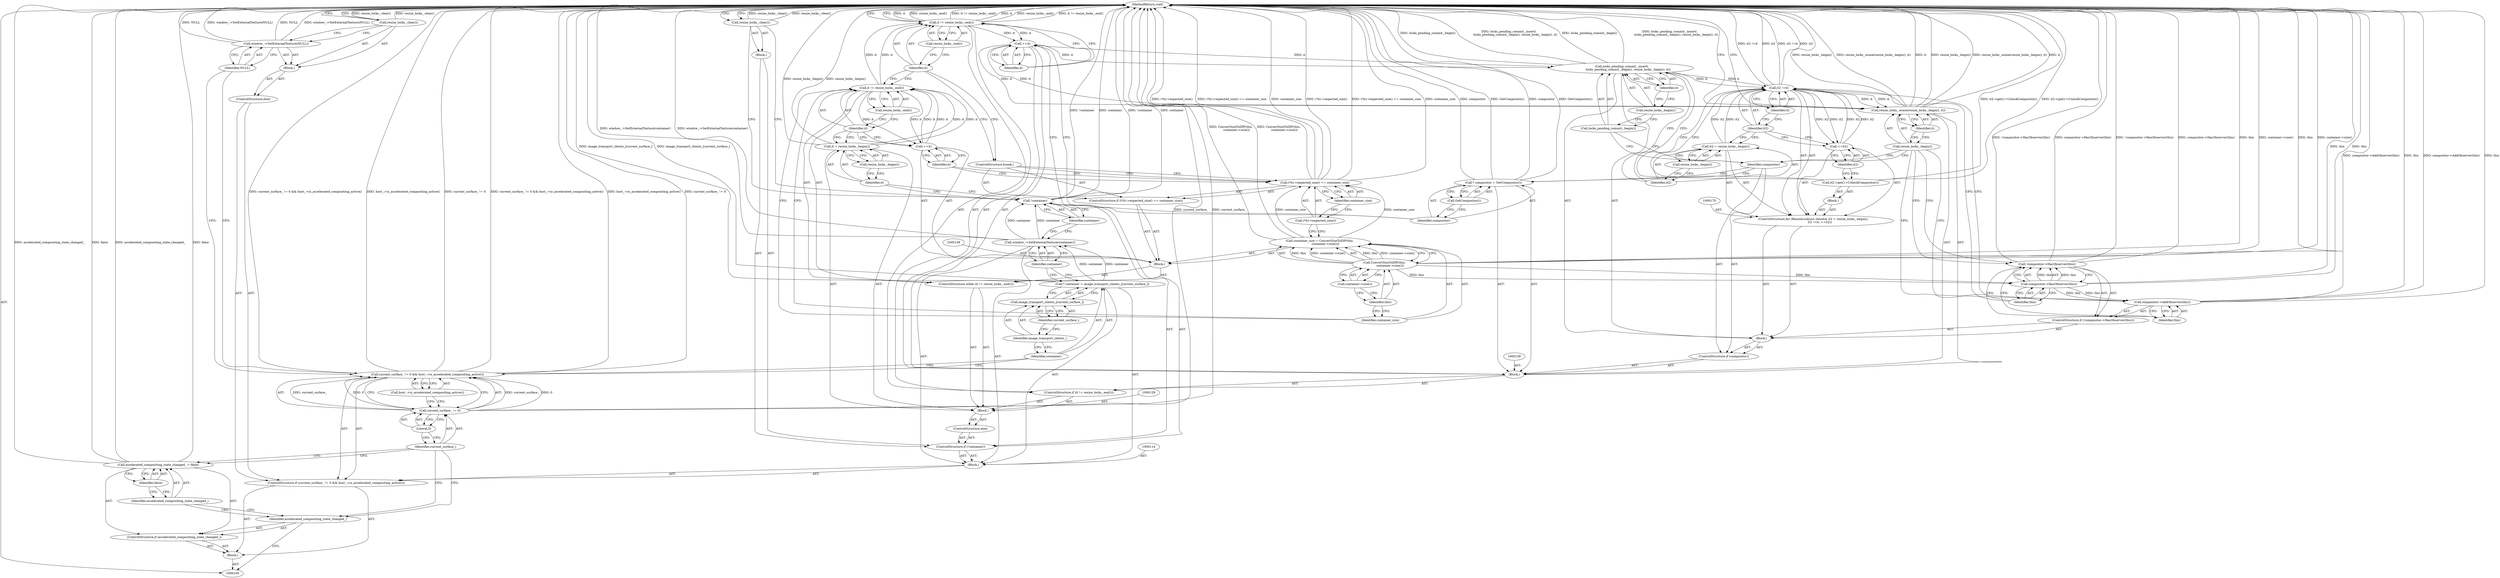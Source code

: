 digraph "0_Chrome_18d67244984a574ba2dd8779faabc0e3e34f4b76_34" {
"1000195" [label="(MethodReturn,void)"];
"1000101" [label="(Block,)"];
"1000126" [label="(Call,resize_locks_.clear())"];
"1000127" [label="(ControlStructure,else)"];
"1000130" [label="(Call,it = resize_locks_.begin())"];
"1000131" [label="(Identifier,it)"];
"1000132" [label="(Call,resize_locks_.begin())"];
"1000128" [label="(Block,)"];
"1000134" [label="(Call,it != resize_locks_.end())"];
"1000135" [label="(Identifier,it)"];
"1000136" [label="(Call,resize_locks_.end())"];
"1000133" [label="(ControlStructure,while (it != resize_locks_.end()))"];
"1000139" [label="(Call,container_size = ConvertSizeToDIP(this,\n            container->size()))"];
"1000140" [label="(Identifier,container_size)"];
"1000141" [label="(Call,ConvertSizeToDIP(this,\n            container->size()))"];
"1000142" [label="(Identifier,this)"];
"1000137" [label="(Block,)"];
"1000143" [label="(Call,container->size())"];
"1000145" [label="(Call,(*it)->expected_size() == container_size)"];
"1000146" [label="(Call,(*it)->expected_size())"];
"1000147" [label="(Identifier,container_size)"];
"1000144" [label="(ControlStructure,if ((*it)->expected_size() == container_size))"];
"1000148" [label="(ControlStructure,break;)"];
"1000150" [label="(Identifier,it)"];
"1000149" [label="(Call,++it)"];
"1000102" [label="(ControlStructure,if (accelerated_compositing_state_changed_))"];
"1000103" [label="(Identifier,accelerated_compositing_state_changed_)"];
"1000152" [label="(Call,it != resize_locks_.end())"];
"1000153" [label="(Identifier,it)"];
"1000154" [label="(Call,resize_locks_.end())"];
"1000151" [label="(ControlStructure,if (it != resize_locks_.end()))"];
"1000157" [label="(Identifier,it)"];
"1000156" [label="(Call,++it)"];
"1000159" [label="(Call,* compositor = GetCompositor())"];
"1000160" [label="(Identifier,compositor)"];
"1000161" [label="(Call,GetCompositor())"];
"1000155" [label="(Block,)"];
"1000163" [label="(Identifier,compositor)"];
"1000164" [label="(Block,)"];
"1000162" [label="(ControlStructure,if (compositor))"];
"1000165" [label="(Call,locks_pending_commit_.insert(\n              locks_pending_commit_.begin(), resize_locks_.begin(), it))"];
"1000166" [label="(Call,locks_pending_commit_.begin())"];
"1000167" [label="(Call,resize_locks_.begin())"];
"1000168" [label="(Identifier,it)"];
"1000169" [label="(ControlStructure,for (ResizeLockList::iterator it2 = resize_locks_.begin();\n              it2 !=it; ++it2))"];
"1000171" [label="(Call,it2 = resize_locks_.begin())"];
"1000172" [label="(Identifier,it2)"];
"1000173" [label="(Call,resize_locks_.begin())"];
"1000174" [label="(Call,it2 !=it)"];
"1000175" [label="(Identifier,it2)"];
"1000176" [label="(Identifier,it)"];
"1000177" [label="(Call,++it2)"];
"1000178" [label="(Identifier,it2)"];
"1000179" [label="(Block,)"];
"1000180" [label="(Call,it2->get()->UnlockCompositor())"];
"1000104" [label="(Call,accelerated_compositing_state_changed_ = false)"];
"1000105" [label="(Identifier,accelerated_compositing_state_changed_)"];
"1000106" [label="(Identifier,false)"];
"1000181" [label="(ControlStructure,if (!compositor->HasObserver(this)))"];
"1000182" [label="(Call,!compositor->HasObserver(this))"];
"1000183" [label="(Call,compositor->HasObserver(this))"];
"1000184" [label="(Identifier,this)"];
"1000185" [label="(Call,compositor->AddObserver(this))"];
"1000186" [label="(Identifier,this)"];
"1000188" [label="(Call,resize_locks_.begin())"];
"1000189" [label="(Identifier,it)"];
"1000187" [label="(Call,resize_locks_.erase(resize_locks_.begin(), it))"];
"1000191" [label="(Block,)"];
"1000190" [label="(ControlStructure,else)"];
"1000193" [label="(Identifier,NULL)"];
"1000192" [label="(Call,window_->SetExternalTexture(NULL))"];
"1000194" [label="(Call,resize_locks_.clear())"];
"1000111" [label="(Literal,0)"];
"1000107" [label="(ControlStructure,if (current_surface_ != 0 && host_->is_accelerated_compositing_active()))"];
"1000112" [label="(Call,host_->is_accelerated_compositing_active())"];
"1000108" [label="(Call,current_surface_ != 0 && host_->is_accelerated_compositing_active())"];
"1000109" [label="(Call,current_surface_ != 0)"];
"1000110" [label="(Identifier,current_surface_)"];
"1000115" [label="(Call,* container = image_transport_clients_[current_surface_])"];
"1000116" [label="(Identifier,container)"];
"1000117" [label="(Call,image_transport_clients_[current_surface_])"];
"1000118" [label="(Identifier,image_transport_clients_)"];
"1000113" [label="(Block,)"];
"1000119" [label="(Identifier,current_surface_)"];
"1000121" [label="(Identifier,container)"];
"1000120" [label="(Call,window_->SetExternalTexture(container))"];
"1000124" [label="(Identifier,container)"];
"1000125" [label="(Block,)"];
"1000122" [label="(ControlStructure,if (!container))"];
"1000123" [label="(Call,!container)"];
"1000195" -> "1000100"  [label="AST: "];
"1000195" -> "1000126"  [label="CFG: "];
"1000195" -> "1000187"  [label="CFG: "];
"1000195" -> "1000152"  [label="CFG: "];
"1000195" -> "1000194"  [label="CFG: "];
"1000194" -> "1000195"  [label="DDG: resize_locks_.clear()"];
"1000108" -> "1000195"  [label="DDG: current_surface_ != 0 && host_->is_accelerated_compositing_active()"];
"1000108" -> "1000195"  [label="DDG: host_->is_accelerated_compositing_active()"];
"1000108" -> "1000195"  [label="DDG: current_surface_ != 0"];
"1000185" -> "1000195"  [label="DDG: compositor->AddObserver(this)"];
"1000185" -> "1000195"  [label="DDG: this"];
"1000104" -> "1000195"  [label="DDG: accelerated_compositing_state_changed_"];
"1000104" -> "1000195"  [label="DDG: false"];
"1000152" -> "1000195"  [label="DDG: it"];
"1000152" -> "1000195"  [label="DDG: resize_locks_.end()"];
"1000152" -> "1000195"  [label="DDG: it != resize_locks_.end()"];
"1000145" -> "1000195"  [label="DDG: (*it)->expected_size()"];
"1000145" -> "1000195"  [label="DDG: (*it)->expected_size() == container_size"];
"1000145" -> "1000195"  [label="DDG: container_size"];
"1000182" -> "1000195"  [label="DDG: !compositor->HasObserver(this)"];
"1000182" -> "1000195"  [label="DDG: compositor->HasObserver(this)"];
"1000187" -> "1000195"  [label="DDG: resize_locks_.begin()"];
"1000187" -> "1000195"  [label="DDG: resize_locks_.erase(resize_locks_.begin(), it)"];
"1000187" -> "1000195"  [label="DDG: it"];
"1000115" -> "1000195"  [label="DDG: image_transport_clients_[current_surface_]"];
"1000126" -> "1000195"  [label="DDG: resize_locks_.clear()"];
"1000141" -> "1000195"  [label="DDG: this"];
"1000141" -> "1000195"  [label="DDG: container->size()"];
"1000159" -> "1000195"  [label="DDG: compositor"];
"1000159" -> "1000195"  [label="DDG: GetCompositor()"];
"1000123" -> "1000195"  [label="DDG: !container"];
"1000123" -> "1000195"  [label="DDG: container"];
"1000130" -> "1000195"  [label="DDG: resize_locks_.begin()"];
"1000139" -> "1000195"  [label="DDG: ConvertSizeToDIP(this,\n            container->size())"];
"1000165" -> "1000195"  [label="DDG: locks_pending_commit_.begin()"];
"1000165" -> "1000195"  [label="DDG: locks_pending_commit_.insert(\n              locks_pending_commit_.begin(), resize_locks_.begin(), it)"];
"1000183" -> "1000195"  [label="DDG: this"];
"1000180" -> "1000195"  [label="DDG: it2->get()->UnlockCompositor()"];
"1000192" -> "1000195"  [label="DDG: NULL"];
"1000192" -> "1000195"  [label="DDG: window_->SetExternalTexture(NULL)"];
"1000109" -> "1000195"  [label="DDG: current_surface_"];
"1000120" -> "1000195"  [label="DDG: window_->SetExternalTexture(container)"];
"1000174" -> "1000195"  [label="DDG: it2 !=it"];
"1000174" -> "1000195"  [label="DDG: it2"];
"1000101" -> "1000100"  [label="AST: "];
"1000102" -> "1000101"  [label="AST: "];
"1000107" -> "1000101"  [label="AST: "];
"1000126" -> "1000125"  [label="AST: "];
"1000126" -> "1000123"  [label="CFG: "];
"1000195" -> "1000126"  [label="CFG: "];
"1000126" -> "1000195"  [label="DDG: resize_locks_.clear()"];
"1000127" -> "1000122"  [label="AST: "];
"1000128" -> "1000127"  [label="AST: "];
"1000130" -> "1000128"  [label="AST: "];
"1000130" -> "1000132"  [label="CFG: "];
"1000131" -> "1000130"  [label="AST: "];
"1000132" -> "1000130"  [label="AST: "];
"1000135" -> "1000130"  [label="CFG: "];
"1000130" -> "1000195"  [label="DDG: resize_locks_.begin()"];
"1000130" -> "1000134"  [label="DDG: it"];
"1000131" -> "1000130"  [label="AST: "];
"1000131" -> "1000123"  [label="CFG: "];
"1000132" -> "1000131"  [label="CFG: "];
"1000132" -> "1000130"  [label="AST: "];
"1000132" -> "1000131"  [label="CFG: "];
"1000130" -> "1000132"  [label="CFG: "];
"1000128" -> "1000127"  [label="AST: "];
"1000129" -> "1000128"  [label="AST: "];
"1000130" -> "1000128"  [label="AST: "];
"1000133" -> "1000128"  [label="AST: "];
"1000151" -> "1000128"  [label="AST: "];
"1000134" -> "1000133"  [label="AST: "];
"1000134" -> "1000136"  [label="CFG: "];
"1000135" -> "1000134"  [label="AST: "];
"1000136" -> "1000134"  [label="AST: "];
"1000140" -> "1000134"  [label="CFG: "];
"1000153" -> "1000134"  [label="CFG: "];
"1000149" -> "1000134"  [label="DDG: it"];
"1000130" -> "1000134"  [label="DDG: it"];
"1000134" -> "1000149"  [label="DDG: it"];
"1000134" -> "1000152"  [label="DDG: it"];
"1000135" -> "1000134"  [label="AST: "];
"1000135" -> "1000149"  [label="CFG: "];
"1000135" -> "1000130"  [label="CFG: "];
"1000136" -> "1000135"  [label="CFG: "];
"1000136" -> "1000134"  [label="AST: "];
"1000136" -> "1000135"  [label="CFG: "];
"1000134" -> "1000136"  [label="CFG: "];
"1000133" -> "1000128"  [label="AST: "];
"1000134" -> "1000133"  [label="AST: "];
"1000137" -> "1000133"  [label="AST: "];
"1000139" -> "1000137"  [label="AST: "];
"1000139" -> "1000141"  [label="CFG: "];
"1000140" -> "1000139"  [label="AST: "];
"1000141" -> "1000139"  [label="AST: "];
"1000146" -> "1000139"  [label="CFG: "];
"1000139" -> "1000195"  [label="DDG: ConvertSizeToDIP(this,\n            container->size())"];
"1000141" -> "1000139"  [label="DDG: this"];
"1000141" -> "1000139"  [label="DDG: container->size()"];
"1000139" -> "1000145"  [label="DDG: container_size"];
"1000140" -> "1000139"  [label="AST: "];
"1000140" -> "1000134"  [label="CFG: "];
"1000142" -> "1000140"  [label="CFG: "];
"1000141" -> "1000139"  [label="AST: "];
"1000141" -> "1000143"  [label="CFG: "];
"1000142" -> "1000141"  [label="AST: "];
"1000143" -> "1000141"  [label="AST: "];
"1000139" -> "1000141"  [label="CFG: "];
"1000141" -> "1000195"  [label="DDG: this"];
"1000141" -> "1000195"  [label="DDG: container->size()"];
"1000141" -> "1000139"  [label="DDG: this"];
"1000141" -> "1000139"  [label="DDG: container->size()"];
"1000141" -> "1000183"  [label="DDG: this"];
"1000142" -> "1000141"  [label="AST: "];
"1000142" -> "1000140"  [label="CFG: "];
"1000143" -> "1000142"  [label="CFG: "];
"1000137" -> "1000133"  [label="AST: "];
"1000138" -> "1000137"  [label="AST: "];
"1000139" -> "1000137"  [label="AST: "];
"1000144" -> "1000137"  [label="AST: "];
"1000149" -> "1000137"  [label="AST: "];
"1000143" -> "1000141"  [label="AST: "];
"1000143" -> "1000142"  [label="CFG: "];
"1000141" -> "1000143"  [label="CFG: "];
"1000145" -> "1000144"  [label="AST: "];
"1000145" -> "1000147"  [label="CFG: "];
"1000146" -> "1000145"  [label="AST: "];
"1000147" -> "1000145"  [label="AST: "];
"1000148" -> "1000145"  [label="CFG: "];
"1000150" -> "1000145"  [label="CFG: "];
"1000145" -> "1000195"  [label="DDG: (*it)->expected_size()"];
"1000145" -> "1000195"  [label="DDG: (*it)->expected_size() == container_size"];
"1000145" -> "1000195"  [label="DDG: container_size"];
"1000139" -> "1000145"  [label="DDG: container_size"];
"1000146" -> "1000145"  [label="AST: "];
"1000146" -> "1000139"  [label="CFG: "];
"1000147" -> "1000146"  [label="CFG: "];
"1000147" -> "1000145"  [label="AST: "];
"1000147" -> "1000146"  [label="CFG: "];
"1000145" -> "1000147"  [label="CFG: "];
"1000144" -> "1000137"  [label="AST: "];
"1000145" -> "1000144"  [label="AST: "];
"1000148" -> "1000144"  [label="AST: "];
"1000148" -> "1000144"  [label="AST: "];
"1000148" -> "1000145"  [label="CFG: "];
"1000153" -> "1000148"  [label="CFG: "];
"1000150" -> "1000149"  [label="AST: "];
"1000150" -> "1000145"  [label="CFG: "];
"1000149" -> "1000150"  [label="CFG: "];
"1000149" -> "1000137"  [label="AST: "];
"1000149" -> "1000150"  [label="CFG: "];
"1000150" -> "1000149"  [label="AST: "];
"1000135" -> "1000149"  [label="CFG: "];
"1000149" -> "1000134"  [label="DDG: it"];
"1000134" -> "1000149"  [label="DDG: it"];
"1000102" -> "1000101"  [label="AST: "];
"1000103" -> "1000102"  [label="AST: "];
"1000104" -> "1000102"  [label="AST: "];
"1000103" -> "1000102"  [label="AST: "];
"1000103" -> "1000100"  [label="CFG: "];
"1000105" -> "1000103"  [label="CFG: "];
"1000110" -> "1000103"  [label="CFG: "];
"1000152" -> "1000151"  [label="AST: "];
"1000152" -> "1000154"  [label="CFG: "];
"1000153" -> "1000152"  [label="AST: "];
"1000154" -> "1000152"  [label="AST: "];
"1000157" -> "1000152"  [label="CFG: "];
"1000195" -> "1000152"  [label="CFG: "];
"1000152" -> "1000195"  [label="DDG: it"];
"1000152" -> "1000195"  [label="DDG: resize_locks_.end()"];
"1000152" -> "1000195"  [label="DDG: it != resize_locks_.end()"];
"1000134" -> "1000152"  [label="DDG: it"];
"1000152" -> "1000156"  [label="DDG: it"];
"1000153" -> "1000152"  [label="AST: "];
"1000153" -> "1000134"  [label="CFG: "];
"1000153" -> "1000148"  [label="CFG: "];
"1000154" -> "1000153"  [label="CFG: "];
"1000154" -> "1000152"  [label="AST: "];
"1000154" -> "1000153"  [label="CFG: "];
"1000152" -> "1000154"  [label="CFG: "];
"1000151" -> "1000128"  [label="AST: "];
"1000152" -> "1000151"  [label="AST: "];
"1000155" -> "1000151"  [label="AST: "];
"1000157" -> "1000156"  [label="AST: "];
"1000157" -> "1000152"  [label="CFG: "];
"1000156" -> "1000157"  [label="CFG: "];
"1000156" -> "1000155"  [label="AST: "];
"1000156" -> "1000157"  [label="CFG: "];
"1000157" -> "1000156"  [label="AST: "];
"1000160" -> "1000156"  [label="CFG: "];
"1000152" -> "1000156"  [label="DDG: it"];
"1000156" -> "1000165"  [label="DDG: it"];
"1000156" -> "1000187"  [label="DDG: it"];
"1000159" -> "1000155"  [label="AST: "];
"1000159" -> "1000161"  [label="CFG: "];
"1000160" -> "1000159"  [label="AST: "];
"1000161" -> "1000159"  [label="AST: "];
"1000163" -> "1000159"  [label="CFG: "];
"1000159" -> "1000195"  [label="DDG: compositor"];
"1000159" -> "1000195"  [label="DDG: GetCompositor()"];
"1000160" -> "1000159"  [label="AST: "];
"1000160" -> "1000156"  [label="CFG: "];
"1000161" -> "1000160"  [label="CFG: "];
"1000161" -> "1000159"  [label="AST: "];
"1000161" -> "1000160"  [label="CFG: "];
"1000159" -> "1000161"  [label="CFG: "];
"1000155" -> "1000151"  [label="AST: "];
"1000156" -> "1000155"  [label="AST: "];
"1000158" -> "1000155"  [label="AST: "];
"1000159" -> "1000155"  [label="AST: "];
"1000162" -> "1000155"  [label="AST: "];
"1000187" -> "1000155"  [label="AST: "];
"1000163" -> "1000162"  [label="AST: "];
"1000163" -> "1000159"  [label="CFG: "];
"1000166" -> "1000163"  [label="CFG: "];
"1000188" -> "1000163"  [label="CFG: "];
"1000164" -> "1000162"  [label="AST: "];
"1000165" -> "1000164"  [label="AST: "];
"1000169" -> "1000164"  [label="AST: "];
"1000181" -> "1000164"  [label="AST: "];
"1000162" -> "1000155"  [label="AST: "];
"1000163" -> "1000162"  [label="AST: "];
"1000164" -> "1000162"  [label="AST: "];
"1000165" -> "1000164"  [label="AST: "];
"1000165" -> "1000168"  [label="CFG: "];
"1000166" -> "1000165"  [label="AST: "];
"1000167" -> "1000165"  [label="AST: "];
"1000168" -> "1000165"  [label="AST: "];
"1000172" -> "1000165"  [label="CFG: "];
"1000165" -> "1000195"  [label="DDG: locks_pending_commit_.begin()"];
"1000165" -> "1000195"  [label="DDG: locks_pending_commit_.insert(\n              locks_pending_commit_.begin(), resize_locks_.begin(), it)"];
"1000156" -> "1000165"  [label="DDG: it"];
"1000165" -> "1000174"  [label="DDG: it"];
"1000166" -> "1000165"  [label="AST: "];
"1000166" -> "1000163"  [label="CFG: "];
"1000167" -> "1000166"  [label="CFG: "];
"1000167" -> "1000165"  [label="AST: "];
"1000167" -> "1000166"  [label="CFG: "];
"1000168" -> "1000167"  [label="CFG: "];
"1000168" -> "1000165"  [label="AST: "];
"1000168" -> "1000167"  [label="CFG: "];
"1000165" -> "1000168"  [label="CFG: "];
"1000169" -> "1000164"  [label="AST: "];
"1000170" -> "1000169"  [label="AST: "];
"1000171" -> "1000169"  [label="AST: "];
"1000174" -> "1000169"  [label="AST: "];
"1000177" -> "1000169"  [label="AST: "];
"1000179" -> "1000169"  [label="AST: "];
"1000171" -> "1000169"  [label="AST: "];
"1000171" -> "1000173"  [label="CFG: "];
"1000172" -> "1000171"  [label="AST: "];
"1000173" -> "1000171"  [label="AST: "];
"1000175" -> "1000171"  [label="CFG: "];
"1000171" -> "1000174"  [label="DDG: it2"];
"1000172" -> "1000171"  [label="AST: "];
"1000172" -> "1000165"  [label="CFG: "];
"1000173" -> "1000172"  [label="CFG: "];
"1000173" -> "1000171"  [label="AST: "];
"1000173" -> "1000172"  [label="CFG: "];
"1000171" -> "1000173"  [label="CFG: "];
"1000174" -> "1000169"  [label="AST: "];
"1000174" -> "1000176"  [label="CFG: "];
"1000175" -> "1000174"  [label="AST: "];
"1000176" -> "1000174"  [label="AST: "];
"1000180" -> "1000174"  [label="CFG: "];
"1000184" -> "1000174"  [label="CFG: "];
"1000174" -> "1000195"  [label="DDG: it2 !=it"];
"1000174" -> "1000195"  [label="DDG: it2"];
"1000177" -> "1000174"  [label="DDG: it2"];
"1000171" -> "1000174"  [label="DDG: it2"];
"1000165" -> "1000174"  [label="DDG: it"];
"1000174" -> "1000177"  [label="DDG: it2"];
"1000174" -> "1000187"  [label="DDG: it"];
"1000175" -> "1000174"  [label="AST: "];
"1000175" -> "1000171"  [label="CFG: "];
"1000175" -> "1000177"  [label="CFG: "];
"1000176" -> "1000175"  [label="CFG: "];
"1000176" -> "1000174"  [label="AST: "];
"1000176" -> "1000175"  [label="CFG: "];
"1000174" -> "1000176"  [label="CFG: "];
"1000177" -> "1000169"  [label="AST: "];
"1000177" -> "1000178"  [label="CFG: "];
"1000178" -> "1000177"  [label="AST: "];
"1000175" -> "1000177"  [label="CFG: "];
"1000177" -> "1000174"  [label="DDG: it2"];
"1000174" -> "1000177"  [label="DDG: it2"];
"1000178" -> "1000177"  [label="AST: "];
"1000178" -> "1000180"  [label="CFG: "];
"1000177" -> "1000178"  [label="CFG: "];
"1000179" -> "1000169"  [label="AST: "];
"1000180" -> "1000179"  [label="AST: "];
"1000180" -> "1000179"  [label="AST: "];
"1000180" -> "1000174"  [label="CFG: "];
"1000178" -> "1000180"  [label="CFG: "];
"1000180" -> "1000195"  [label="DDG: it2->get()->UnlockCompositor()"];
"1000104" -> "1000102"  [label="AST: "];
"1000104" -> "1000106"  [label="CFG: "];
"1000105" -> "1000104"  [label="AST: "];
"1000106" -> "1000104"  [label="AST: "];
"1000110" -> "1000104"  [label="CFG: "];
"1000104" -> "1000195"  [label="DDG: accelerated_compositing_state_changed_"];
"1000104" -> "1000195"  [label="DDG: false"];
"1000105" -> "1000104"  [label="AST: "];
"1000105" -> "1000103"  [label="CFG: "];
"1000106" -> "1000105"  [label="CFG: "];
"1000106" -> "1000104"  [label="AST: "];
"1000106" -> "1000105"  [label="CFG: "];
"1000104" -> "1000106"  [label="CFG: "];
"1000181" -> "1000164"  [label="AST: "];
"1000182" -> "1000181"  [label="AST: "];
"1000185" -> "1000181"  [label="AST: "];
"1000182" -> "1000181"  [label="AST: "];
"1000182" -> "1000183"  [label="CFG: "];
"1000183" -> "1000182"  [label="AST: "];
"1000186" -> "1000182"  [label="CFG: "];
"1000188" -> "1000182"  [label="CFG: "];
"1000182" -> "1000195"  [label="DDG: !compositor->HasObserver(this)"];
"1000182" -> "1000195"  [label="DDG: compositor->HasObserver(this)"];
"1000183" -> "1000182"  [label="DDG: this"];
"1000183" -> "1000182"  [label="AST: "];
"1000183" -> "1000184"  [label="CFG: "];
"1000184" -> "1000183"  [label="AST: "];
"1000182" -> "1000183"  [label="CFG: "];
"1000183" -> "1000195"  [label="DDG: this"];
"1000183" -> "1000182"  [label="DDG: this"];
"1000141" -> "1000183"  [label="DDG: this"];
"1000183" -> "1000185"  [label="DDG: this"];
"1000184" -> "1000183"  [label="AST: "];
"1000184" -> "1000174"  [label="CFG: "];
"1000183" -> "1000184"  [label="CFG: "];
"1000185" -> "1000181"  [label="AST: "];
"1000185" -> "1000186"  [label="CFG: "];
"1000186" -> "1000185"  [label="AST: "];
"1000188" -> "1000185"  [label="CFG: "];
"1000185" -> "1000195"  [label="DDG: compositor->AddObserver(this)"];
"1000185" -> "1000195"  [label="DDG: this"];
"1000183" -> "1000185"  [label="DDG: this"];
"1000186" -> "1000185"  [label="AST: "];
"1000186" -> "1000182"  [label="CFG: "];
"1000185" -> "1000186"  [label="CFG: "];
"1000188" -> "1000187"  [label="AST: "];
"1000188" -> "1000185"  [label="CFG: "];
"1000188" -> "1000182"  [label="CFG: "];
"1000188" -> "1000163"  [label="CFG: "];
"1000189" -> "1000188"  [label="CFG: "];
"1000189" -> "1000187"  [label="AST: "];
"1000189" -> "1000188"  [label="CFG: "];
"1000187" -> "1000189"  [label="CFG: "];
"1000187" -> "1000155"  [label="AST: "];
"1000187" -> "1000189"  [label="CFG: "];
"1000188" -> "1000187"  [label="AST: "];
"1000189" -> "1000187"  [label="AST: "];
"1000195" -> "1000187"  [label="CFG: "];
"1000187" -> "1000195"  [label="DDG: resize_locks_.begin()"];
"1000187" -> "1000195"  [label="DDG: resize_locks_.erase(resize_locks_.begin(), it)"];
"1000187" -> "1000195"  [label="DDG: it"];
"1000156" -> "1000187"  [label="DDG: it"];
"1000174" -> "1000187"  [label="DDG: it"];
"1000191" -> "1000190"  [label="AST: "];
"1000192" -> "1000191"  [label="AST: "];
"1000194" -> "1000191"  [label="AST: "];
"1000190" -> "1000107"  [label="AST: "];
"1000191" -> "1000190"  [label="AST: "];
"1000193" -> "1000192"  [label="AST: "];
"1000193" -> "1000108"  [label="CFG: "];
"1000192" -> "1000193"  [label="CFG: "];
"1000192" -> "1000191"  [label="AST: "];
"1000192" -> "1000193"  [label="CFG: "];
"1000193" -> "1000192"  [label="AST: "];
"1000194" -> "1000192"  [label="CFG: "];
"1000192" -> "1000195"  [label="DDG: NULL"];
"1000192" -> "1000195"  [label="DDG: window_->SetExternalTexture(NULL)"];
"1000194" -> "1000191"  [label="AST: "];
"1000194" -> "1000192"  [label="CFG: "];
"1000195" -> "1000194"  [label="CFG: "];
"1000194" -> "1000195"  [label="DDG: resize_locks_.clear()"];
"1000111" -> "1000109"  [label="AST: "];
"1000111" -> "1000110"  [label="CFG: "];
"1000109" -> "1000111"  [label="CFG: "];
"1000107" -> "1000101"  [label="AST: "];
"1000108" -> "1000107"  [label="AST: "];
"1000113" -> "1000107"  [label="AST: "];
"1000190" -> "1000107"  [label="AST: "];
"1000112" -> "1000108"  [label="AST: "];
"1000112" -> "1000109"  [label="CFG: "];
"1000108" -> "1000112"  [label="CFG: "];
"1000108" -> "1000107"  [label="AST: "];
"1000108" -> "1000109"  [label="CFG: "];
"1000108" -> "1000112"  [label="CFG: "];
"1000109" -> "1000108"  [label="AST: "];
"1000112" -> "1000108"  [label="AST: "];
"1000116" -> "1000108"  [label="CFG: "];
"1000193" -> "1000108"  [label="CFG: "];
"1000108" -> "1000195"  [label="DDG: current_surface_ != 0 && host_->is_accelerated_compositing_active()"];
"1000108" -> "1000195"  [label="DDG: host_->is_accelerated_compositing_active()"];
"1000108" -> "1000195"  [label="DDG: current_surface_ != 0"];
"1000109" -> "1000108"  [label="DDG: current_surface_"];
"1000109" -> "1000108"  [label="DDG: 0"];
"1000109" -> "1000108"  [label="AST: "];
"1000109" -> "1000111"  [label="CFG: "];
"1000110" -> "1000109"  [label="AST: "];
"1000111" -> "1000109"  [label="AST: "];
"1000112" -> "1000109"  [label="CFG: "];
"1000108" -> "1000109"  [label="CFG: "];
"1000109" -> "1000195"  [label="DDG: current_surface_"];
"1000109" -> "1000108"  [label="DDG: current_surface_"];
"1000109" -> "1000108"  [label="DDG: 0"];
"1000110" -> "1000109"  [label="AST: "];
"1000110" -> "1000104"  [label="CFG: "];
"1000110" -> "1000103"  [label="CFG: "];
"1000111" -> "1000110"  [label="CFG: "];
"1000115" -> "1000113"  [label="AST: "];
"1000115" -> "1000117"  [label="CFG: "];
"1000116" -> "1000115"  [label="AST: "];
"1000117" -> "1000115"  [label="AST: "];
"1000121" -> "1000115"  [label="CFG: "];
"1000115" -> "1000195"  [label="DDG: image_transport_clients_[current_surface_]"];
"1000115" -> "1000120"  [label="DDG: container"];
"1000116" -> "1000115"  [label="AST: "];
"1000116" -> "1000108"  [label="CFG: "];
"1000118" -> "1000116"  [label="CFG: "];
"1000117" -> "1000115"  [label="AST: "];
"1000117" -> "1000119"  [label="CFG: "];
"1000118" -> "1000117"  [label="AST: "];
"1000119" -> "1000117"  [label="AST: "];
"1000115" -> "1000117"  [label="CFG: "];
"1000118" -> "1000117"  [label="AST: "];
"1000118" -> "1000116"  [label="CFG: "];
"1000119" -> "1000118"  [label="CFG: "];
"1000113" -> "1000107"  [label="AST: "];
"1000114" -> "1000113"  [label="AST: "];
"1000115" -> "1000113"  [label="AST: "];
"1000120" -> "1000113"  [label="AST: "];
"1000122" -> "1000113"  [label="AST: "];
"1000119" -> "1000117"  [label="AST: "];
"1000119" -> "1000118"  [label="CFG: "];
"1000117" -> "1000119"  [label="CFG: "];
"1000121" -> "1000120"  [label="AST: "];
"1000121" -> "1000115"  [label="CFG: "];
"1000120" -> "1000121"  [label="CFG: "];
"1000120" -> "1000113"  [label="AST: "];
"1000120" -> "1000121"  [label="CFG: "];
"1000121" -> "1000120"  [label="AST: "];
"1000124" -> "1000120"  [label="CFG: "];
"1000120" -> "1000195"  [label="DDG: window_->SetExternalTexture(container)"];
"1000115" -> "1000120"  [label="DDG: container"];
"1000120" -> "1000123"  [label="DDG: container"];
"1000124" -> "1000123"  [label="AST: "];
"1000124" -> "1000120"  [label="CFG: "];
"1000123" -> "1000124"  [label="CFG: "];
"1000125" -> "1000122"  [label="AST: "];
"1000126" -> "1000125"  [label="AST: "];
"1000122" -> "1000113"  [label="AST: "];
"1000123" -> "1000122"  [label="AST: "];
"1000125" -> "1000122"  [label="AST: "];
"1000127" -> "1000122"  [label="AST: "];
"1000123" -> "1000122"  [label="AST: "];
"1000123" -> "1000124"  [label="CFG: "];
"1000124" -> "1000123"  [label="AST: "];
"1000126" -> "1000123"  [label="CFG: "];
"1000131" -> "1000123"  [label="CFG: "];
"1000123" -> "1000195"  [label="DDG: !container"];
"1000123" -> "1000195"  [label="DDG: container"];
"1000120" -> "1000123"  [label="DDG: container"];
}
